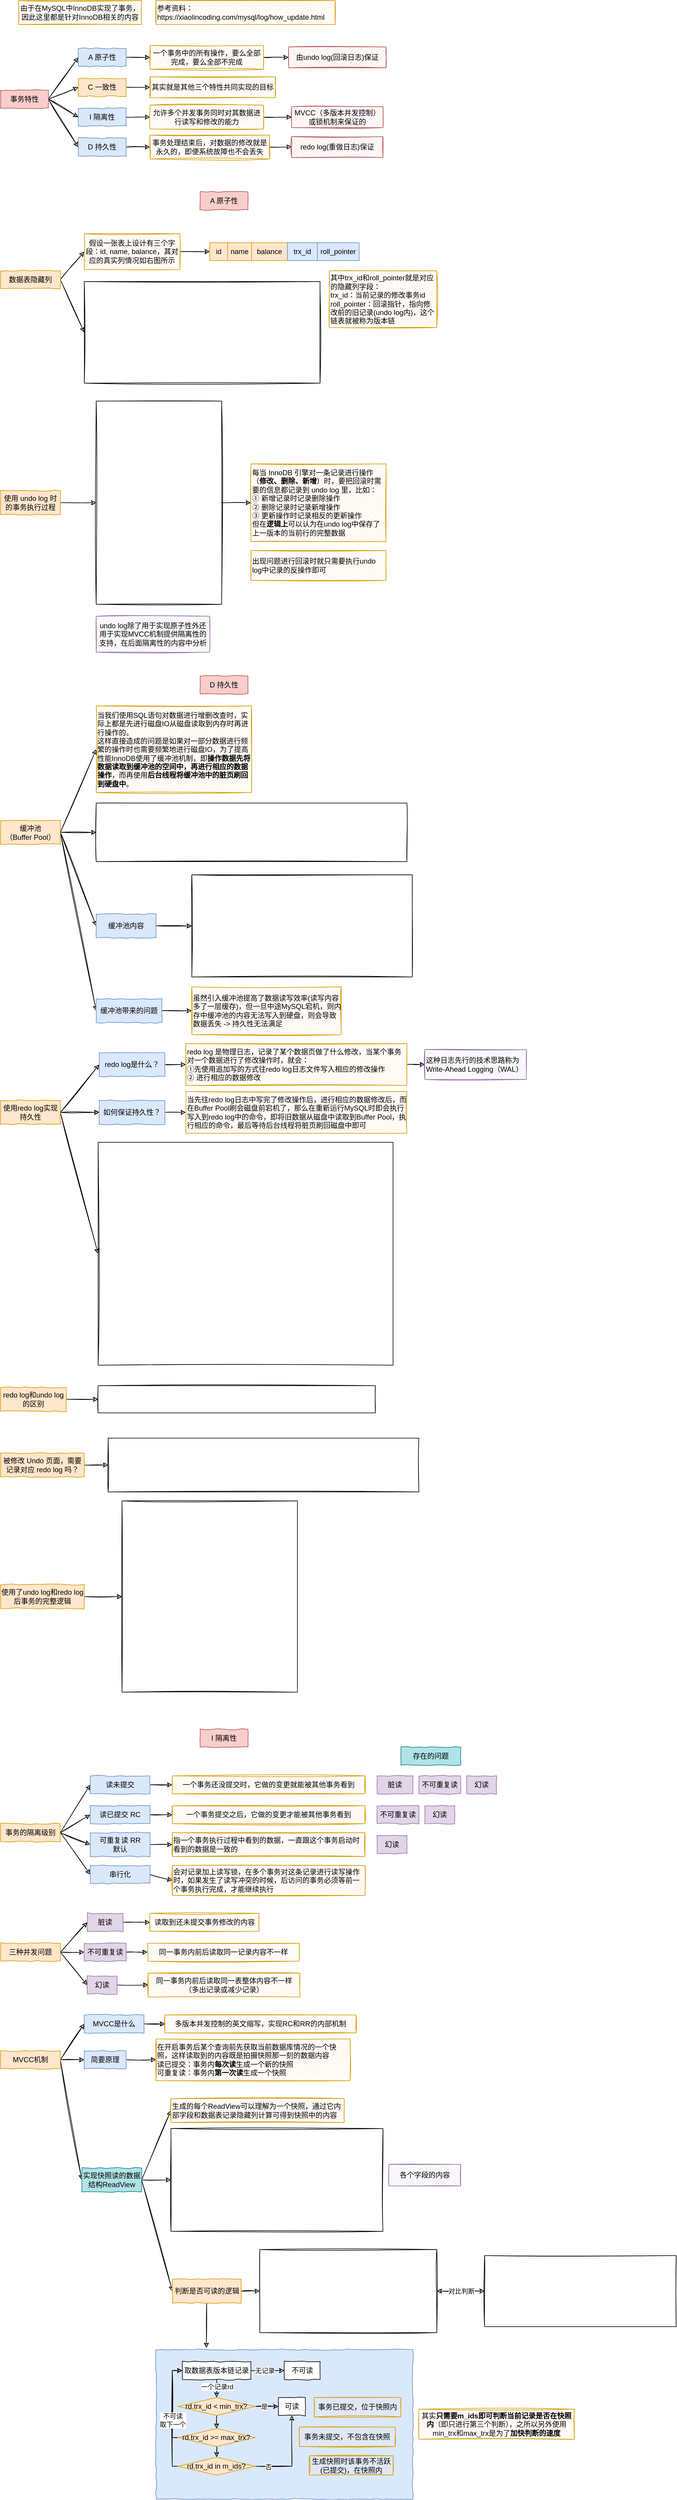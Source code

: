 <mxfile>
    <diagram id="OZX5I6ocR80fXDLgr1LG" name="第 1 页">
        <mxGraphModel dx="781" dy="558" grid="1" gridSize="10" guides="1" tooltips="1" connect="1" arrows="1" fold="1" page="1" pageScale="1" pageWidth="827" pageHeight="1169" math="0" shadow="0">
            <root>
                <mxCell id="0"/>
                <mxCell id="1" parent="0"/>
                <mxCell id="164" value="" style="rounded=0;whiteSpace=wrap;html=1;comic=1;fillColor=#dae8fc;strokeColor=#6c8ebf;" vertex="1" parent="1">
                    <mxGeometry x="300" y="3960" width="430" height="250" as="geometry"/>
                </mxCell>
                <mxCell id="190" style="edgeStyle=orthogonalEdgeStyle;rounded=0;sketch=1;html=1;exitX=0;exitY=0.5;exitDx=0;exitDy=0;entryX=0;entryY=0.5;entryDx=0;entryDy=0;startArrow=none;startFill=0;" edge="1" parent="1" source="186" target="165">
                    <mxGeometry relative="1" as="geometry"/>
                </mxCell>
                <mxCell id="49" value="" style="shape=image;imageAspect=0;aspect=fixed;verticalLabelPosition=bottom;verticalAlign=top;comic=0;sketch=1;image=https://cdn.xiaolincoding.com/gh/xiaolincoder/mysql/how_update/%E7%89%88%E6%9C%AC%E9%93%BE.png;imageBorder=default;" vertex="1" parent="1">
                    <mxGeometry x="180" y="500" width="394.64" height="170" as="geometry"/>
                </mxCell>
                <mxCell id="8" style="edgeStyle=none;html=1;exitX=1;exitY=0.5;exitDx=0;exitDy=0;entryX=0;entryY=0.5;entryDx=0;entryDy=0;sketch=1;" edge="1" parent="1" source="2" target="4">
                    <mxGeometry relative="1" as="geometry"/>
                </mxCell>
                <mxCell id="9" style="edgeStyle=none;html=1;exitX=1;exitY=0.5;exitDx=0;exitDy=0;entryX=0;entryY=0.5;entryDx=0;entryDy=0;sketch=1;" edge="1" parent="1" source="2" target="5">
                    <mxGeometry relative="1" as="geometry"/>
                </mxCell>
                <mxCell id="10" style="edgeStyle=none;html=1;exitX=1;exitY=0.5;exitDx=0;exitDy=0;entryX=0;entryY=0.5;entryDx=0;entryDy=0;sketch=1;" edge="1" parent="1" source="2" target="6">
                    <mxGeometry relative="1" as="geometry"/>
                </mxCell>
                <mxCell id="11" style="edgeStyle=none;html=1;exitX=1;exitY=0.5;exitDx=0;exitDy=0;entryX=0;entryY=0.5;entryDx=0;entryDy=0;sketch=1;" edge="1" parent="1" source="2" target="7">
                    <mxGeometry relative="1" as="geometry"/>
                </mxCell>
                <mxCell id="2" value="事务特性" style="rounded=0;whiteSpace=wrap;html=1;comic=1;fillColor=#f8cecc;strokeColor=#b85450;" vertex="1" parent="1">
                    <mxGeometry x="40" y="180" width="80" height="30" as="geometry"/>
                </mxCell>
                <mxCell id="3" value="由于在MySQL中InnoDB实现了事务，因此这里都是针对InnoDB相关的内容" style="rounded=0;whiteSpace=wrap;html=1;comic=1;fillColor=#ffe6cc;strokeColor=#d79b00;sketch=1;" vertex="1" parent="1">
                    <mxGeometry x="70" y="30" width="206" height="40" as="geometry"/>
                </mxCell>
                <mxCell id="13" style="edgeStyle=none;html=1;exitX=1;exitY=0.5;exitDx=0;exitDy=0;entryX=0;entryY=0.5;entryDx=0;entryDy=0;sketch=1;" edge="1" parent="1" source="4" target="12">
                    <mxGeometry relative="1" as="geometry"/>
                </mxCell>
                <mxCell id="4" value="A 原子性" style="rounded=0;whiteSpace=wrap;html=1;comic=1;fillColor=#dae8fc;strokeColor=#6c8ebf;" vertex="1" parent="1">
                    <mxGeometry x="170" y="110" width="80" height="30" as="geometry"/>
                </mxCell>
                <mxCell id="17" style="edgeStyle=none;html=1;exitX=1;exitY=0.5;exitDx=0;exitDy=0;entryX=0;entryY=0.5;entryDx=0;entryDy=0;sketch=1;" edge="1" parent="1" source="5" target="16">
                    <mxGeometry relative="1" as="geometry"/>
                </mxCell>
                <mxCell id="5" value="C 一致性" style="rounded=0;whiteSpace=wrap;html=1;comic=1;fillColor=#ffe6cc;strokeColor=#d79b00;" vertex="1" parent="1">
                    <mxGeometry x="170" y="160" width="80" height="30" as="geometry"/>
                </mxCell>
                <mxCell id="19" style="edgeStyle=none;html=1;exitX=1;exitY=0.5;exitDx=0;exitDy=0;entryX=0;entryY=0.5;entryDx=0;entryDy=0;sketch=1;" edge="1" parent="1" source="6" target="18">
                    <mxGeometry relative="1" as="geometry"/>
                </mxCell>
                <mxCell id="6" value="I 隔离性" style="rounded=0;whiteSpace=wrap;html=1;comic=1;fillColor=#dae8fc;strokeColor=#6c8ebf;" vertex="1" parent="1">
                    <mxGeometry x="170" y="210" width="80" height="30" as="geometry"/>
                </mxCell>
                <mxCell id="23" style="edgeStyle=none;sketch=1;html=1;exitX=1;exitY=0.5;exitDx=0;exitDy=0;entryX=0;entryY=0.5;entryDx=0;entryDy=0;" edge="1" parent="1" source="7" target="22">
                    <mxGeometry relative="1" as="geometry"/>
                </mxCell>
                <mxCell id="7" value="D 持久性" style="rounded=0;whiteSpace=wrap;html=1;comic=1;fillColor=#dae8fc;strokeColor=#6c8ebf;" vertex="1" parent="1">
                    <mxGeometry x="170" y="260" width="80" height="30" as="geometry"/>
                </mxCell>
                <mxCell id="15" style="edgeStyle=none;html=1;exitX=1;exitY=0.5;exitDx=0;exitDy=0;entryX=0;entryY=0.5;entryDx=0;entryDy=0;sketch=1;" edge="1" parent="1" source="12" target="14">
                    <mxGeometry relative="1" as="geometry"/>
                </mxCell>
                <mxCell id="12" value="一个事务中的所有操作，要么全部完成，要么全部不完成" style="rounded=0;whiteSpace=wrap;html=1;comic=1;fillColor=#ffe6cc;strokeColor=#d79b00;sketch=1;" vertex="1" parent="1">
                    <mxGeometry x="290" y="105" width="190" height="40" as="geometry"/>
                </mxCell>
                <mxCell id="14" value="由undo log(回滚日志)保证" style="rounded=0;whiteSpace=wrap;html=1;comic=1;fillColor=#f8cecc;strokeColor=#b85450;sketch=1;" vertex="1" parent="1">
                    <mxGeometry x="522" y="107.5" width="163" height="35" as="geometry"/>
                </mxCell>
                <mxCell id="16" value="其实就是其他三个特性共同实现的目标" style="rounded=0;whiteSpace=wrap;html=1;comic=1;fillColor=#ffe6cc;strokeColor=#d79b00;sketch=1;" vertex="1" parent="1">
                    <mxGeometry x="290" y="157.5" width="210" height="35" as="geometry"/>
                </mxCell>
                <mxCell id="21" style="edgeStyle=none;sketch=1;html=1;exitX=1;exitY=0.5;exitDx=0;exitDy=0;entryX=0;entryY=0.5;entryDx=0;entryDy=0;" edge="1" parent="1" source="18" target="20">
                    <mxGeometry relative="1" as="geometry"/>
                </mxCell>
                <mxCell id="18" value="允许多个并发事务同时对其数据进行读写和修改的能力" style="rounded=0;whiteSpace=wrap;html=1;comic=1;fillColor=#ffe6cc;strokeColor=#d79b00;sketch=1;" vertex="1" parent="1">
                    <mxGeometry x="290" y="205" width="190" height="40" as="geometry"/>
                </mxCell>
                <mxCell id="20" value="MVCC（多版本并发控制） 或锁机制来保证的" style="rounded=0;whiteSpace=wrap;html=1;comic=1;fillColor=#f8cecc;strokeColor=#b85450;sketch=1;" vertex="1" parent="1">
                    <mxGeometry x="527" y="207.5" width="153" height="35" as="geometry"/>
                </mxCell>
                <mxCell id="25" style="edgeStyle=none;sketch=1;html=1;exitX=1;exitY=0.5;exitDx=0;exitDy=0;entryX=0;entryY=0.5;entryDx=0;entryDy=0;" edge="1" parent="1" source="22" target="24">
                    <mxGeometry relative="1" as="geometry"/>
                </mxCell>
                <mxCell id="22" value="事务处理结束后，对数据的修改就是永久的，即便系统故障也不会丢失" style="rounded=0;whiteSpace=wrap;html=1;comic=1;fillColor=#ffe6cc;strokeColor=#d79b00;sketch=1;" vertex="1" parent="1">
                    <mxGeometry x="290" y="255" width="200" height="40" as="geometry"/>
                </mxCell>
                <mxCell id="24" value="redo log(重做日志)保证" style="rounded=0;whiteSpace=wrap;html=1;comic=1;fillColor=#f8cecc;strokeColor=#b85450;sketch=1;" vertex="1" parent="1">
                    <mxGeometry x="527" y="257.5" width="153" height="35" as="geometry"/>
                </mxCell>
                <mxCell id="27" value="A 原子性" style="rounded=0;whiteSpace=wrap;html=1;comic=1;fillColor=#f8cecc;strokeColor=#b85450;" vertex="1" parent="1">
                    <mxGeometry x="374" y="350" width="80" height="30" as="geometry"/>
                </mxCell>
                <mxCell id="30" style="edgeStyle=none;sketch=1;html=1;exitX=1;exitY=0.5;exitDx=0;exitDy=0;entryX=0;entryY=0.5;entryDx=0;entryDy=0;" edge="1" parent="1" source="28" target="29">
                    <mxGeometry relative="1" as="geometry"/>
                </mxCell>
                <mxCell id="50" style="edgeStyle=none;sketch=1;html=1;exitX=1;exitY=0.5;exitDx=0;exitDy=0;entryX=0;entryY=0.5;entryDx=0;entryDy=0;" edge="1" parent="1" source="28" target="49">
                    <mxGeometry relative="1" as="geometry"/>
                </mxCell>
                <mxCell id="28" value="数据表隐藏列" style="rounded=0;whiteSpace=wrap;html=1;comic=1;fillColor=#ffe6cc;strokeColor=#d79b00;" vertex="1" parent="1">
                    <mxGeometry x="40" y="482" width="100" height="30" as="geometry"/>
                </mxCell>
                <mxCell id="37" style="edgeStyle=none;sketch=1;html=1;exitX=1;exitY=0.5;exitDx=0;exitDy=0;entryX=0;entryY=0.5;entryDx=0;entryDy=0;" edge="1" parent="1" source="29" target="32">
                    <mxGeometry relative="1" as="geometry"/>
                </mxCell>
                <mxCell id="29" value="假设一张表上设计有三个字段：id, name, balance，其对应的真实列情况如右图所示" style="rounded=0;whiteSpace=wrap;html=1;comic=1;fillColor=#ffe6cc;strokeColor=#d79b00;sketch=1;" vertex="1" parent="1">
                    <mxGeometry x="180" y="420" width="160" height="60" as="geometry"/>
                </mxCell>
                <mxCell id="38" value="其中trx_id和roll_pointer就是对应的隐藏列字段：&lt;br&gt;trx_id：当前记录的修改事务id&lt;br&gt;roll_pointer：回滚指针，指向修改前的旧记录(undo log内)，这个链表就被称为版本链" style="rounded=0;whiteSpace=wrap;html=1;comic=1;fillColor=#ffe6cc;strokeColor=#d79b00;sketch=1;align=left;" vertex="1" parent="1">
                    <mxGeometry x="590" y="482" width="180" height="95" as="geometry"/>
                </mxCell>
                <mxCell id="39" value="" style="group" vertex="1" connectable="0" parent="1">
                    <mxGeometry x="390" y="435" width="250" height="30" as="geometry"/>
                </mxCell>
                <mxCell id="31" value="" style="rounded=0;whiteSpace=wrap;html=1;comic=0;" vertex="1" parent="39">
                    <mxGeometry width="250" height="30" as="geometry"/>
                </mxCell>
                <mxCell id="32" value="id" style="rounded=0;whiteSpace=wrap;html=1;comic=0;fillColor=#ffe6cc;strokeColor=#d79b00;" vertex="1" parent="39">
                    <mxGeometry width="30" height="30" as="geometry"/>
                </mxCell>
                <mxCell id="33" value="name" style="rounded=0;whiteSpace=wrap;html=1;comic=0;fillColor=#ffe6cc;strokeColor=#d79b00;" vertex="1" parent="39">
                    <mxGeometry x="30" width="40" height="30" as="geometry"/>
                </mxCell>
                <mxCell id="34" value="balance" style="rounded=0;whiteSpace=wrap;html=1;comic=0;fillColor=#ffe6cc;strokeColor=#d79b00;" vertex="1" parent="39">
                    <mxGeometry x="70" width="60" height="30" as="geometry"/>
                </mxCell>
                <mxCell id="35" value="trx_id" style="rounded=0;whiteSpace=wrap;html=1;comic=0;fillColor=#dae8fc;strokeColor=#6c8ebf;" vertex="1" parent="39">
                    <mxGeometry x="130" width="50" height="30" as="geometry"/>
                </mxCell>
                <mxCell id="36" value="roll_pointer" style="rounded=0;whiteSpace=wrap;html=1;comic=0;fillColor=#dae8fc;strokeColor=#6c8ebf;" vertex="1" parent="39">
                    <mxGeometry x="180" width="70" height="30" as="geometry"/>
                </mxCell>
                <mxCell id="55" style="edgeStyle=none;sketch=1;html=1;exitX=1;exitY=0.5;exitDx=0;exitDy=0;entryX=0;entryY=0.5;entryDx=0;entryDy=0;" edge="1" parent="1" source="47" target="54">
                    <mxGeometry relative="1" as="geometry"/>
                </mxCell>
                <mxCell id="47" value="" style="shape=image;imageAspect=0;aspect=fixed;verticalLabelPosition=bottom;verticalAlign=top;comic=0;sketch=1;image=https://codereaper-image-bed.oss-cn-shenzhen.aliyuncs.com/img/image-20220721004758597.png;imageBorder=default;" vertex="1" parent="1">
                    <mxGeometry x="200" y="700" width="209.88" height="340" as="geometry"/>
                </mxCell>
                <mxCell id="52" style="edgeStyle=none;sketch=1;html=1;exitX=1;exitY=0.5;exitDx=0;exitDy=0;entryX=0;entryY=0.5;entryDx=0;entryDy=0;" edge="1" parent="1" source="51" target="47">
                    <mxGeometry relative="1" as="geometry"/>
                </mxCell>
                <mxCell id="51" value="使用 undo log 时的事务执行过程" style="rounded=0;whiteSpace=wrap;html=1;comic=1;fillColor=#ffe6cc;strokeColor=#d79b00;" vertex="1" parent="1">
                    <mxGeometry x="40" y="850" width="100" height="40" as="geometry"/>
                </mxCell>
                <mxCell id="53" value="参考资料：https://xiaolincoding.com/mysql/log/how_update.html" style="rounded=0;whiteSpace=wrap;html=1;comic=1;fillColor=#ffe6cc;strokeColor=#d79b00;sketch=1;align=left;" vertex="1" parent="1">
                    <mxGeometry x="300" y="30" width="300" height="40" as="geometry"/>
                </mxCell>
                <mxCell id="54" value="每当 InnoDB 引擎对一条记录进行操作（&lt;b&gt;修改、删除、新增&lt;/b&gt;）时，要把回滚时需要的信息都记录到 undo log 里，比如：&lt;br&gt;① 新增记录时记录删除操作&lt;br&gt;② 删除记录时记录新增操作&lt;br&gt;③ 更新操作时记录相反的更新操作&lt;br&gt;但在&lt;b&gt;逻辑上&lt;/b&gt;可以认为在undo log中保存了上一版本的当前行的完整数据" style="rounded=0;whiteSpace=wrap;html=1;comic=1;fillColor=#ffe6cc;strokeColor=#d79b00;sketch=1;align=left;" vertex="1" parent="1">
                    <mxGeometry x="459" y="805" width="226" height="130" as="geometry"/>
                </mxCell>
                <mxCell id="56" value="出现问题进行回滚时就只需要执行undo log中记录的反操作即可" style="rounded=0;whiteSpace=wrap;html=1;comic=1;fillColor=#ffe6cc;strokeColor=#d79b00;sketch=1;align=left;" vertex="1" parent="1">
                    <mxGeometry x="459" y="950" width="226" height="50" as="geometry"/>
                </mxCell>
                <mxCell id="57" value="undo log除了用于实现原子性外还用于实现MVCC机制提供隔离性的支持，在后面隔离性的内容中分析" style="rounded=0;whiteSpace=wrap;html=1;comic=1;fillColor=#e1d5e7;strokeColor=#9673a6;sketch=1;" vertex="1" parent="1">
                    <mxGeometry x="200" y="1060" width="190" height="60" as="geometry"/>
                </mxCell>
                <mxCell id="58" value="D 持久性" style="rounded=0;whiteSpace=wrap;html=1;comic=1;fillColor=#f8cecc;strokeColor=#b85450;" vertex="1" parent="1">
                    <mxGeometry x="374" y="1160" width="80" height="30" as="geometry"/>
                </mxCell>
                <mxCell id="61" style="edgeStyle=none;sketch=1;html=1;exitX=1;exitY=0.5;exitDx=0;exitDy=0;entryX=0;entryY=0.5;entryDx=0;entryDy=0;" edge="1" parent="1" source="59" target="60">
                    <mxGeometry relative="1" as="geometry"/>
                </mxCell>
                <mxCell id="63" style="edgeStyle=none;sketch=1;html=1;exitX=1;exitY=0.5;exitDx=0;exitDy=0;entryX=0;entryY=0.5;entryDx=0;entryDy=0;" edge="1" parent="1" source="59" target="62">
                    <mxGeometry relative="1" as="geometry"/>
                </mxCell>
                <mxCell id="66" style="edgeStyle=none;sketch=1;html=1;exitX=1;exitY=0.5;exitDx=0;exitDy=0;entryX=0;entryY=0.5;entryDx=0;entryDy=0;" edge="1" parent="1" source="59" target="67">
                    <mxGeometry relative="1" as="geometry">
                        <mxPoint x="200" y="1578" as="targetPoint"/>
                    </mxGeometry>
                </mxCell>
                <mxCell id="71" style="edgeStyle=none;sketch=1;html=1;exitX=1;exitY=0.5;exitDx=0;exitDy=0;entryX=0;entryY=0.5;entryDx=0;entryDy=0;" edge="1" parent="1" source="59" target="70">
                    <mxGeometry relative="1" as="geometry"/>
                </mxCell>
                <mxCell id="59" value="缓冲池&lt;br&gt;（Buffer Pool）" style="rounded=0;whiteSpace=wrap;html=1;comic=1;fillColor=#ffe6cc;strokeColor=#d79b00;" vertex="1" parent="1">
                    <mxGeometry x="40" y="1401.5" width="100" height="40" as="geometry"/>
                </mxCell>
                <mxCell id="60" value="当我们使用SQL语句对数据进行增删改查时，实际上都是先进行磁盘IO从磁盘读取到内存时再进行操作的。&lt;br&gt;这样直接造成的问题是如果对一部分数据进行频繁的操作时也需要频繁地进行磁盘IO，为了提高性能InnoDB使用了缓冲池机制，即&lt;b&gt;操作数据先将数据读取到缓冲池的空间中，再进行相应的数据操作&lt;/b&gt;，而再使用&lt;b&gt;后台线程将缓冲池中的脏页刷回到硬盘中&lt;/b&gt;。" style="rounded=0;whiteSpace=wrap;html=1;comic=1;fillColor=#ffe6cc;strokeColor=#d79b00;align=left;sketch=1;" vertex="1" parent="1">
                    <mxGeometry x="200" y="1210" width="260" height="145" as="geometry"/>
                </mxCell>
                <mxCell id="62" value="" style="shape=image;imageAspect=0;aspect=fixed;verticalLabelPosition=bottom;verticalAlign=top;comic=0;sketch=1;image=https://codereaper-image-bed.oss-cn-shenzhen.aliyuncs.com/img/image-20220721011044182.png;imageBorder=default;" vertex="1" parent="1">
                    <mxGeometry x="200" y="1372.5" width="520" height="98" as="geometry"/>
                </mxCell>
                <mxCell id="69" style="edgeStyle=none;sketch=1;html=1;exitX=1;exitY=0.5;exitDx=0;exitDy=0;entryX=0;entryY=0.5;entryDx=0;entryDy=0;" edge="1" parent="1" source="67" target="68">
                    <mxGeometry relative="1" as="geometry"/>
                </mxCell>
                <mxCell id="67" value="缓冲池内容" style="rounded=0;whiteSpace=wrap;html=1;comic=1;fillColor=#dae8fc;strokeColor=#6c8ebf;" vertex="1" parent="1">
                    <mxGeometry x="200" y="1558" width="100" height="40" as="geometry"/>
                </mxCell>
                <mxCell id="68" value="" style="shape=image;imageAspect=0;aspect=fixed;verticalLabelPosition=bottom;verticalAlign=top;comic=0;sketch=1;image=https://codereaper-image-bed.oss-cn-shenzhen.aliyuncs.com/img/image-20220721011521886.png;imageBorder=default;" vertex="1" parent="1">
                    <mxGeometry x="360" y="1492.5" width="368.96" height="171" as="geometry"/>
                </mxCell>
                <mxCell id="73" style="edgeStyle=none;sketch=1;html=1;exitX=1;exitY=0.5;exitDx=0;exitDy=0;entryX=0;entryY=0.5;entryDx=0;entryDy=0;" edge="1" parent="1" source="70" target="72">
                    <mxGeometry relative="1" as="geometry"/>
                </mxCell>
                <mxCell id="70" value="缓冲池带来的问题" style="rounded=0;whiteSpace=wrap;html=1;comic=1;fillColor=#dae8fc;strokeColor=#6c8ebf;" vertex="1" parent="1">
                    <mxGeometry x="200" y="1700" width="110" height="40" as="geometry"/>
                </mxCell>
                <mxCell id="72" value="虽然引入缓冲池提高了数据读写效率(读写内容多了一层缓存)，但一旦中途MySQL宕机，则内存中缓冲池的内容无法写入到硬盘，则会导致数据丢失 -&amp;gt; 持久性无法满足" style="rounded=0;whiteSpace=wrap;html=1;comic=1;fillColor=#ffe6cc;strokeColor=#d79b00;align=left;sketch=1;" vertex="1" parent="1">
                    <mxGeometry x="360" y="1680" width="250" height="80" as="geometry"/>
                </mxCell>
                <mxCell id="76" style="edgeStyle=none;sketch=1;html=1;exitX=1;exitY=0.5;exitDx=0;exitDy=0;entryX=0;entryY=0.5;entryDx=0;entryDy=0;" edge="1" parent="1" source="74" target="75">
                    <mxGeometry relative="1" as="geometry"/>
                </mxCell>
                <mxCell id="80" style="edgeStyle=none;sketch=1;html=1;exitX=1;exitY=0.5;exitDx=0;exitDy=0;entryX=0;entryY=0.5;entryDx=0;entryDy=0;" edge="1" parent="1" source="74" target="79">
                    <mxGeometry relative="1" as="geometry"/>
                </mxCell>
                <mxCell id="88" style="edgeStyle=none;sketch=1;html=1;exitX=1;exitY=0.5;exitDx=0;exitDy=0;entryX=0;entryY=0.5;entryDx=0;entryDy=0;" edge="1" parent="1" source="74" target="86">
                    <mxGeometry relative="1" as="geometry"/>
                </mxCell>
                <mxCell id="74" value="使用redo log实现持久性" style="rounded=0;whiteSpace=wrap;html=1;comic=1;fillColor=#ffe6cc;strokeColor=#d79b00;" vertex="1" parent="1">
                    <mxGeometry x="40" y="1870" width="100" height="40" as="geometry"/>
                </mxCell>
                <mxCell id="78" style="edgeStyle=none;sketch=1;html=1;exitX=1;exitY=0.5;exitDx=0;exitDy=0;entryX=0;entryY=0.5;entryDx=0;entryDy=0;" edge="1" parent="1" source="75" target="77">
                    <mxGeometry relative="1" as="geometry"/>
                </mxCell>
                <mxCell id="75" value="redo log是什么？" style="rounded=0;whiteSpace=wrap;html=1;comic=1;fillColor=#dae8fc;strokeColor=#6c8ebf;" vertex="1" parent="1">
                    <mxGeometry x="205" y="1790" width="110" height="40" as="geometry"/>
                </mxCell>
                <mxCell id="97" style="edgeStyle=none;sketch=1;html=1;exitX=1;exitY=0.5;exitDx=0;exitDy=0;entryX=0;entryY=0.5;entryDx=0;entryDy=0;" edge="1" parent="1" source="77" target="96">
                    <mxGeometry relative="1" as="geometry"/>
                </mxCell>
                <mxCell id="77" value="redo log 是物理日志，记录了某个数据页做了什么修改，当某个事务对一个数据进行了修改操作时，就会：&lt;br&gt;①先使用追加写的方式往redo log日志文件写入相应的修改操作&lt;br&gt;② 进行相应的数据修改" style="rounded=0;whiteSpace=wrap;html=1;comic=1;fillColor=#ffe6cc;strokeColor=#d79b00;sketch=1;align=left;" vertex="1" parent="1">
                    <mxGeometry x="350" y="1775" width="370" height="70" as="geometry"/>
                </mxCell>
                <mxCell id="82" style="edgeStyle=none;sketch=1;html=1;exitX=1;exitY=0.5;exitDx=0;exitDy=0;entryX=0;entryY=0.5;entryDx=0;entryDy=0;" edge="1" parent="1" source="79" target="81">
                    <mxGeometry relative="1" as="geometry"/>
                </mxCell>
                <mxCell id="79" value="如何保证持久性？" style="rounded=0;whiteSpace=wrap;html=1;comic=1;fillColor=#dae8fc;strokeColor=#6c8ebf;" vertex="1" parent="1">
                    <mxGeometry x="205" y="1870" width="110" height="40" as="geometry"/>
                </mxCell>
                <mxCell id="81" value="当先往redo log日志中写完了修改操作后，进行相应的数据修改后，而在Buffer Pool刷会磁盘前宕机了，那么在重新运行MySQL时即会执行写入到redo log中的命令，即将旧数据从磁盘中读取到Buffer Pool，执行相应的命令，最后等待后台线程将脏页刷回磁盘中即可" style="rounded=0;whiteSpace=wrap;html=1;comic=1;fillColor=#ffe6cc;strokeColor=#d79b00;sketch=1;align=left;" vertex="1" parent="1">
                    <mxGeometry x="350" y="1855" width="370" height="70" as="geometry"/>
                </mxCell>
                <mxCell id="86" value="" style="shape=image;imageAspect=0;aspect=fixed;verticalLabelPosition=bottom;verticalAlign=top;comic=0;sketch=1;image=https://codereaper-image-bed.oss-cn-shenzhen.aliyuncs.com/img/image-20220721012821093.png;imageBorder=default;" vertex="1" parent="1">
                    <mxGeometry x="203.23" y="1940" width="493.54" height="373" as="geometry"/>
                </mxCell>
                <mxCell id="92" style="edgeStyle=none;sketch=1;html=1;exitX=1;exitY=0.5;exitDx=0;exitDy=0;entryX=0;entryY=0.5;entryDx=0;entryDy=0;" edge="1" parent="1" source="89" target="91">
                    <mxGeometry relative="1" as="geometry"/>
                </mxCell>
                <mxCell id="89" value="redo log和undo log的区别" style="rounded=0;whiteSpace=wrap;html=1;comic=1;fillColor=#ffe6cc;strokeColor=#d79b00;" vertex="1" parent="1">
                    <mxGeometry x="40" y="2350" width="110" height="40" as="geometry"/>
                </mxCell>
                <mxCell id="91" value="" style="shape=image;imageAspect=0;aspect=fixed;verticalLabelPosition=bottom;verticalAlign=top;comic=0;sketch=1;image=https://codereaper-image-bed.oss-cn-shenzhen.aliyuncs.com/img/image-20220721013224116.png;imageBorder=default;" vertex="1" parent="1">
                    <mxGeometry x="203.23" y="2347.25" width="463.92" height="45.5" as="geometry"/>
                </mxCell>
                <mxCell id="95" style="edgeStyle=none;sketch=1;html=1;exitX=1;exitY=0.5;exitDx=0;exitDy=0;entryX=0;entryY=0.5;entryDx=0;entryDy=0;" edge="1" parent="1" source="93" target="94">
                    <mxGeometry relative="1" as="geometry"/>
                </mxCell>
                <mxCell id="93" value="被修改 Undo 页面，需要记录对应 redo log 吗？" style="rounded=0;whiteSpace=wrap;html=1;comic=1;fillColor=#ffe6cc;strokeColor=#d79b00;" vertex="1" parent="1">
                    <mxGeometry x="40" y="2460" width="140" height="40" as="geometry"/>
                </mxCell>
                <mxCell id="94" value="" style="shape=image;imageAspect=0;aspect=fixed;verticalLabelPosition=bottom;verticalAlign=top;comic=0;sketch=1;image=https://codereaper-image-bed.oss-cn-shenzhen.aliyuncs.com/img/image-20220721013447257.png;imageBorder=default;" vertex="1" parent="1">
                    <mxGeometry x="220" y="2435" width="520" height="90" as="geometry"/>
                </mxCell>
                <mxCell id="96" value="这种日志先行的技术思路称为Write-Ahead Logging（WAL）" style="rounded=0;whiteSpace=wrap;html=1;comic=1;fillColor=#e1d5e7;strokeColor=#9673a6;sketch=1;align=left;" vertex="1" parent="1">
                    <mxGeometry x="750" y="1785" width="170" height="50" as="geometry"/>
                </mxCell>
                <mxCell id="98" value="" style="shape=image;imageAspect=0;aspect=fixed;verticalLabelPosition=bottom;verticalAlign=top;comic=0;sketch=1;image=https://codereaper-image-bed.oss-cn-shenzhen.aliyuncs.com/img/image-20220721013740082.png;imageBorder=default;" vertex="1" parent="1">
                    <mxGeometry x="243.24" y="2540" width="293.53" height="320" as="geometry"/>
                </mxCell>
                <mxCell id="100" style="edgeStyle=none;sketch=1;html=1;exitX=1;exitY=0.5;exitDx=0;exitDy=0;entryX=0;entryY=0.5;entryDx=0;entryDy=0;" edge="1" parent="1" source="99" target="98">
                    <mxGeometry relative="1" as="geometry"/>
                </mxCell>
                <mxCell id="99" value="使用了undo log和redo log后事务的完整逻辑" style="rounded=0;whiteSpace=wrap;html=1;comic=1;fillColor=#ffe6cc;strokeColor=#d79b00;" vertex="1" parent="1">
                    <mxGeometry x="40" y="2680" width="140" height="40" as="geometry"/>
                </mxCell>
                <mxCell id="101" value="I 隔离性" style="rounded=0;whiteSpace=wrap;html=1;comic=1;fillColor=#f8cecc;strokeColor=#b85450;" vertex="1" parent="1">
                    <mxGeometry x="374" y="2922" width="80" height="30" as="geometry"/>
                </mxCell>
                <mxCell id="107" style="edgeStyle=none;sketch=1;html=1;exitX=1;exitY=0.5;exitDx=0;exitDy=0;entryX=0;entryY=0.5;entryDx=0;entryDy=0;" edge="1" parent="1" source="102" target="103">
                    <mxGeometry relative="1" as="geometry"/>
                </mxCell>
                <mxCell id="108" style="edgeStyle=none;sketch=1;html=1;exitX=1;exitY=0.5;exitDx=0;exitDy=0;entryX=0;entryY=0.5;entryDx=0;entryDy=0;" edge="1" parent="1" source="102" target="104">
                    <mxGeometry relative="1" as="geometry"/>
                </mxCell>
                <mxCell id="109" style="edgeStyle=none;sketch=1;html=1;exitX=1;exitY=0.5;exitDx=0;exitDy=0;entryX=0;entryY=0.5;entryDx=0;entryDy=0;" edge="1" parent="1" source="102" target="105">
                    <mxGeometry relative="1" as="geometry"/>
                </mxCell>
                <mxCell id="110" style="edgeStyle=none;sketch=1;html=1;exitX=1;exitY=0.5;exitDx=0;exitDy=0;entryX=0;entryY=0.5;entryDx=0;entryDy=0;" edge="1" parent="1" source="102" target="106">
                    <mxGeometry relative="1" as="geometry"/>
                </mxCell>
                <mxCell id="102" value="&lt;div&gt;事务的隔离级别&lt;/div&gt;" style="rounded=0;whiteSpace=wrap;html=1;comic=1;fillColor=#ffe6cc;strokeColor=#d79b00;" vertex="1" parent="1">
                    <mxGeometry x="40" y="3080" width="100" height="30" as="geometry"/>
                </mxCell>
                <mxCell id="112" style="edgeStyle=none;sketch=1;html=1;exitX=1;exitY=0.5;exitDx=0;exitDy=0;entryX=0;entryY=0.5;entryDx=0;entryDy=0;" edge="1" parent="1" source="103" target="111">
                    <mxGeometry relative="1" as="geometry"/>
                </mxCell>
                <mxCell id="103" value="&lt;div&gt;读未提交&lt;/div&gt;" style="rounded=0;whiteSpace=wrap;html=1;comic=1;fillColor=#dae8fc;strokeColor=#6c8ebf;" vertex="1" parent="1">
                    <mxGeometry x="190" y="3000" width="100" height="30" as="geometry"/>
                </mxCell>
                <mxCell id="114" style="edgeStyle=none;sketch=1;html=1;exitX=1;exitY=0.5;exitDx=0;exitDy=0;entryX=0;entryY=0.5;entryDx=0;entryDy=0;" edge="1" parent="1" source="104" target="113">
                    <mxGeometry relative="1" as="geometry"/>
                </mxCell>
                <mxCell id="104" value="&lt;div&gt;读已提交 RC&lt;/div&gt;" style="rounded=0;whiteSpace=wrap;html=1;comic=1;fillColor=#dae8fc;strokeColor=#6c8ebf;" vertex="1" parent="1">
                    <mxGeometry x="190" y="3050" width="100" height="30" as="geometry"/>
                </mxCell>
                <mxCell id="116" style="edgeStyle=none;sketch=1;html=1;exitX=1;exitY=0.5;exitDx=0;exitDy=0;entryX=0;entryY=0.5;entryDx=0;entryDy=0;" edge="1" parent="1" source="105" target="115">
                    <mxGeometry relative="1" as="geometry"/>
                </mxCell>
                <mxCell id="105" value="&lt;div&gt;可重复读 RR&lt;/div&gt;&lt;div&gt;默认&lt;/div&gt;" style="rounded=0;whiteSpace=wrap;html=1;comic=1;fillColor=#dae8fc;strokeColor=#6c8ebf;" vertex="1" parent="1">
                    <mxGeometry x="190" y="3095" width="100" height="40" as="geometry"/>
                </mxCell>
                <mxCell id="118" style="edgeStyle=none;sketch=1;html=1;exitX=1;exitY=0.5;exitDx=0;exitDy=0;entryX=0;entryY=0.5;entryDx=0;entryDy=0;" edge="1" parent="1" source="106" target="117">
                    <mxGeometry relative="1" as="geometry"/>
                </mxCell>
                <mxCell id="106" value="串行化" style="rounded=0;whiteSpace=wrap;html=1;comic=1;fillColor=#dae8fc;strokeColor=#6c8ebf;" vertex="1" parent="1">
                    <mxGeometry x="190" y="3150" width="100" height="30" as="geometry"/>
                </mxCell>
                <mxCell id="111" value="&lt;div&gt;一个事务还没提交时，它做的变更就能被其他事务看到&lt;/div&gt;" style="rounded=0;whiteSpace=wrap;html=1;comic=1;fillColor=#ffe6cc;strokeColor=#d79b00;sketch=1;" vertex="1" parent="1">
                    <mxGeometry x="327.32" y="3000" width="322.68" height="30" as="geometry"/>
                </mxCell>
                <mxCell id="113" value="&lt;div&gt;一个事务提交之后，它做的变更才能被其他事务看到&lt;/div&gt;" style="rounded=0;whiteSpace=wrap;html=1;comic=1;fillColor=#ffe6cc;strokeColor=#d79b00;sketch=1;" vertex="1" parent="1">
                    <mxGeometry x="327.32" y="3050" width="322.68" height="30" as="geometry"/>
                </mxCell>
                <mxCell id="115" value="&lt;div&gt;指一个事务执行过程中看到的数据，一直跟这个事务启动时看到的数据是一致的&lt;/div&gt;" style="rounded=0;whiteSpace=wrap;html=1;comic=1;fillColor=#ffe6cc;strokeColor=#d79b00;sketch=1;align=left;" vertex="1" parent="1">
                    <mxGeometry x="327.32" y="3095" width="322.68" height="40" as="geometry"/>
                </mxCell>
                <mxCell id="117" value="&lt;div&gt;会对记录加上读写锁，在多个事务对这条记录进行读写操作时，如果发生了读写冲突的时候，后访问的事务必须等前一个事务执行完成，才能继续执行&lt;/div&gt;" style="rounded=0;whiteSpace=wrap;html=1;comic=1;fillColor=#ffe6cc;strokeColor=#d79b00;sketch=1;align=left;" vertex="1" parent="1">
                    <mxGeometry x="327.32" y="3150" width="322.68" height="50" as="geometry"/>
                </mxCell>
                <mxCell id="119" value="&lt;div&gt;存在的问题&lt;/div&gt;" style="rounded=0;whiteSpace=wrap;html=1;comic=1;fillColor=#b0e3e6;strokeColor=#0e8088;" vertex="1" parent="1">
                    <mxGeometry x="710" y="2952" width="100" height="30" as="geometry"/>
                </mxCell>
                <mxCell id="120" value="&lt;div&gt;脏读&lt;/div&gt;" style="rounded=0;whiteSpace=wrap;html=1;comic=1;fillColor=#e1d5e7;strokeColor=#9673a6;" vertex="1" parent="1">
                    <mxGeometry x="670" y="3000" width="60" height="30" as="geometry"/>
                </mxCell>
                <mxCell id="121" value="&lt;div&gt;不可重复读&lt;/div&gt;" style="rounded=0;whiteSpace=wrap;html=1;comic=1;fillColor=#e1d5e7;strokeColor=#9673a6;" vertex="1" parent="1">
                    <mxGeometry x="740" y="3000" width="70" height="30" as="geometry"/>
                </mxCell>
                <mxCell id="122" value="&lt;div&gt;幻读&lt;/div&gt;" style="rounded=0;whiteSpace=wrap;html=1;comic=1;fillColor=#e1d5e7;strokeColor=#9673a6;" vertex="1" parent="1">
                    <mxGeometry x="820" y="3000" width="50" height="30" as="geometry"/>
                </mxCell>
                <mxCell id="124" value="&lt;div&gt;不可重复读&lt;/div&gt;" style="rounded=0;whiteSpace=wrap;html=1;comic=1;fillColor=#e1d5e7;strokeColor=#9673a6;" vertex="1" parent="1">
                    <mxGeometry x="670" y="3050" width="70" height="30" as="geometry"/>
                </mxCell>
                <mxCell id="125" value="&lt;div&gt;幻读&lt;/div&gt;" style="rounded=0;whiteSpace=wrap;html=1;comic=1;fillColor=#e1d5e7;strokeColor=#9673a6;" vertex="1" parent="1">
                    <mxGeometry x="750" y="3050" width="50" height="30" as="geometry"/>
                </mxCell>
                <mxCell id="126" value="&lt;div&gt;幻读&lt;/div&gt;" style="rounded=0;whiteSpace=wrap;html=1;comic=1;fillColor=#e1d5e7;strokeColor=#9673a6;" vertex="1" parent="1">
                    <mxGeometry x="670" y="3100" width="50" height="30" as="geometry"/>
                </mxCell>
                <mxCell id="131" style="edgeStyle=none;sketch=1;html=1;exitX=1;exitY=0.5;exitDx=0;exitDy=0;entryX=0;entryY=0.5;entryDx=0;entryDy=0;" edge="1" parent="1" source="127" target="128">
                    <mxGeometry relative="1" as="geometry"/>
                </mxCell>
                <mxCell id="132" style="edgeStyle=none;sketch=1;html=1;exitX=1;exitY=0.5;exitDx=0;exitDy=0;entryX=0;entryY=0.5;entryDx=0;entryDy=0;" edge="1" parent="1" source="127" target="129">
                    <mxGeometry relative="1" as="geometry"/>
                </mxCell>
                <mxCell id="133" style="edgeStyle=none;sketch=1;html=1;exitX=1;exitY=0.5;exitDx=0;exitDy=0;entryX=0;entryY=0.5;entryDx=0;entryDy=0;" edge="1" parent="1" source="127" target="130">
                    <mxGeometry relative="1" as="geometry"/>
                </mxCell>
                <mxCell id="127" value="&lt;div&gt;三种并发问题&lt;/div&gt;" style="rounded=0;whiteSpace=wrap;html=1;comic=1;fillColor=#ffe6cc;strokeColor=#d79b00;" vertex="1" parent="1">
                    <mxGeometry x="40" y="3280" width="100" height="30" as="geometry"/>
                </mxCell>
                <mxCell id="135" style="edgeStyle=none;sketch=1;html=1;exitX=1;exitY=0.5;exitDx=0;exitDy=0;entryX=0;entryY=0.5;entryDx=0;entryDy=0;" edge="1" parent="1" source="128" target="134">
                    <mxGeometry relative="1" as="geometry"/>
                </mxCell>
                <mxCell id="128" value="&lt;div&gt;脏读&lt;/div&gt;" style="rounded=0;whiteSpace=wrap;html=1;comic=1;fillColor=#e1d5e7;strokeColor=#9673a6;" vertex="1" parent="1">
                    <mxGeometry x="185" y="3230" width="60" height="30" as="geometry"/>
                </mxCell>
                <mxCell id="137" style="edgeStyle=none;sketch=1;html=1;exitX=1;exitY=0.5;exitDx=0;exitDy=0;entryX=0;entryY=0.5;entryDx=0;entryDy=0;" edge="1" parent="1" source="129" target="136">
                    <mxGeometry relative="1" as="geometry"/>
                </mxCell>
                <mxCell id="129" value="&lt;div&gt;不可重复读&lt;/div&gt;" style="rounded=0;whiteSpace=wrap;html=1;comic=1;fillColor=#e1d5e7;strokeColor=#9673a6;" vertex="1" parent="1">
                    <mxGeometry x="180" y="3280" width="70" height="30" as="geometry"/>
                </mxCell>
                <mxCell id="139" style="edgeStyle=none;sketch=1;html=1;exitX=1;exitY=0.5;exitDx=0;exitDy=0;entryX=0;entryY=0.5;entryDx=0;entryDy=0;" edge="1" parent="1" source="130" target="138">
                    <mxGeometry relative="1" as="geometry"/>
                </mxCell>
                <mxCell id="130" value="&lt;div&gt;幻读&lt;/div&gt;" style="rounded=0;whiteSpace=wrap;html=1;comic=1;fillColor=#e1d5e7;strokeColor=#9673a6;" vertex="1" parent="1">
                    <mxGeometry x="185" y="3335" width="50" height="30" as="geometry"/>
                </mxCell>
                <mxCell id="134" value="读取到还未提交事务修改的内容" style="rounded=0;whiteSpace=wrap;html=1;comic=1;fillColor=#ffe6cc;strokeColor=#d79b00;sketch=1;align=center;" vertex="1" parent="1">
                    <mxGeometry x="290" y="3230" width="182.68" height="30" as="geometry"/>
                </mxCell>
                <mxCell id="136" value="同一事务内前后读取同一记录内容不一样" style="rounded=0;whiteSpace=wrap;html=1;comic=1;fillColor=#ffe6cc;strokeColor=#d79b00;sketch=1;align=center;" vertex="1" parent="1">
                    <mxGeometry x="285.98" y="3280" width="254.02" height="30" as="geometry"/>
                </mxCell>
                <mxCell id="138" value="同一事务内前后读取同一表整体内容不一样&lt;br&gt;（多出记录或减少记录）" style="rounded=0;whiteSpace=wrap;html=1;comic=1;fillColor=#ffe6cc;strokeColor=#d79b00;sketch=1;align=center;" vertex="1" parent="1">
                    <mxGeometry x="286.99" y="3330" width="254.02" height="40" as="geometry"/>
                </mxCell>
                <mxCell id="144" style="edgeStyle=none;sketch=1;html=1;exitX=1;exitY=0.5;exitDx=0;exitDy=0;entryX=0;entryY=0.5;entryDx=0;entryDy=0;" edge="1" parent="1" source="141" target="142">
                    <mxGeometry relative="1" as="geometry"/>
                </mxCell>
                <mxCell id="147" style="edgeStyle=none;sketch=1;html=1;exitX=1;exitY=0.5;exitDx=0;exitDy=0;entryX=0;entryY=0.5;entryDx=0;entryDy=0;" edge="1" parent="1" source="141" target="146">
                    <mxGeometry relative="1" as="geometry"/>
                </mxCell>
                <mxCell id="151" style="edgeStyle=none;sketch=1;html=1;exitX=1;exitY=0.5;exitDx=0;exitDy=0;entryX=0;entryY=0.5;entryDx=0;entryDy=0;" edge="1" parent="1" source="141" target="150">
                    <mxGeometry relative="1" as="geometry"/>
                </mxCell>
                <mxCell id="141" value="&lt;div&gt;MVCC机制&lt;/div&gt;" style="rounded=0;whiteSpace=wrap;html=1;comic=1;fillColor=#ffe6cc;strokeColor=#d79b00;" vertex="1" parent="1">
                    <mxGeometry x="40" y="3460" width="100" height="30" as="geometry"/>
                </mxCell>
                <mxCell id="145" style="edgeStyle=none;sketch=1;html=1;exitX=1;exitY=0.5;exitDx=0;exitDy=0;entryX=0;entryY=0.5;entryDx=0;entryDy=0;" edge="1" parent="1" source="142" target="143">
                    <mxGeometry relative="1" as="geometry"/>
                </mxCell>
                <mxCell id="142" value="&lt;div&gt;MVCC是什么&lt;/div&gt;" style="rounded=0;whiteSpace=wrap;html=1;comic=1;fillColor=#dae8fc;strokeColor=#6c8ebf;" vertex="1" parent="1">
                    <mxGeometry x="180" y="3400" width="100" height="30" as="geometry"/>
                </mxCell>
                <mxCell id="143" value="&lt;div&gt;多版本并发控制的英文缩写，实现RC和RR的内部机制&lt;/div&gt;" style="rounded=0;whiteSpace=wrap;html=1;comic=1;fillColor=#ffe6cc;strokeColor=#d79b00;sketch=1;" vertex="1" parent="1">
                    <mxGeometry x="315" y="3400" width="320" height="30" as="geometry"/>
                </mxCell>
                <mxCell id="149" style="edgeStyle=none;sketch=1;html=1;exitX=1;exitY=0.5;exitDx=0;exitDy=0;entryX=0;entryY=0.5;entryDx=0;entryDy=0;" edge="1" parent="1" source="146" target="148">
                    <mxGeometry relative="1" as="geometry"/>
                </mxCell>
                <mxCell id="146" value="&lt;div&gt;简要原理&lt;/div&gt;" style="rounded=0;whiteSpace=wrap;html=1;comic=1;fillColor=#dae8fc;strokeColor=#6c8ebf;" vertex="1" parent="1">
                    <mxGeometry x="180" y="3460" width="70" height="30" as="geometry"/>
                </mxCell>
                <mxCell id="148" value="&lt;div&gt;在开启事务后某个查询前先获取当前数据库情况的一个快照，这样读取到的内容既是拍摄快照那一刻的数据内容&lt;/div&gt;&lt;div&gt;读已提交：事务内&lt;b&gt;每次读&lt;/b&gt;生成一个新的快照&lt;/div&gt;&lt;div&gt;可重复读：事务内&lt;b&gt;第一次读&lt;/b&gt;生成一个快照&lt;/div&gt;" style="rounded=0;whiteSpace=wrap;html=1;comic=1;fillColor=#ffe6cc;strokeColor=#d79b00;sketch=1;align=left;" vertex="1" parent="1">
                    <mxGeometry x="300" y="3440" width="325" height="70" as="geometry"/>
                </mxCell>
                <mxCell id="154" style="edgeStyle=none;sketch=1;html=1;exitX=1;exitY=0.5;exitDx=0;exitDy=0;entryX=0;entryY=0.5;entryDx=0;entryDy=0;" edge="1" parent="1" source="150" target="153">
                    <mxGeometry relative="1" as="geometry"/>
                </mxCell>
                <mxCell id="156" style="edgeStyle=none;sketch=1;html=1;exitX=1;exitY=0.5;exitDx=0;exitDy=0;entryX=0;entryY=0.5;entryDx=0;entryDy=0;" edge="1" parent="1" source="150" target="155">
                    <mxGeometry relative="1" as="geometry"/>
                </mxCell>
                <mxCell id="160" style="edgeStyle=none;sketch=1;html=1;exitX=1;exitY=0.5;exitDx=0;exitDy=0;entryX=0;entryY=0.5;entryDx=0;entryDy=0;" edge="1" parent="1" source="150" target="159">
                    <mxGeometry relative="1" as="geometry"/>
                </mxCell>
                <mxCell id="150" value="&lt;div&gt;实现快照读的数据结构&lt;span&gt;ReadView&lt;/span&gt;&lt;/div&gt;" style="rounded=0;whiteSpace=wrap;html=1;comic=1;fillColor=#b0e3e6;strokeColor=#0e8088;" vertex="1" parent="1">
                    <mxGeometry x="176" y="3656" width="100" height="40" as="geometry"/>
                </mxCell>
                <mxCell id="153" value="" style="shape=image;imageAspect=0;aspect=fixed;verticalLabelPosition=bottom;verticalAlign=top;comic=0;sketch=1;image=https://codereaper-image-bed.oss-cn-shenzhen.aliyuncs.com/img/image-20220721020515309.png;imageBorder=default;" vertex="1" parent="1">
                    <mxGeometry x="325.08" y="3590" width="354.92" height="172" as="geometry"/>
                </mxCell>
                <mxCell id="155" value="生成的每个ReadView可以理解为一个快照，通过它内部字段和数据表记录隐藏列计算可得到快照中的内容" style="rounded=0;whiteSpace=wrap;html=1;comic=1;fillColor=#ffe6cc;strokeColor=#d79b00;sketch=1;align=left;" vertex="1" parent="1">
                    <mxGeometry x="325.08" y="3540" width="290" height="40" as="geometry"/>
                </mxCell>
                <mxCell id="158" value="各个字段的内容" style="rounded=0;whiteSpace=wrap;html=1;comic=1;fillColor=#e1d5e7;strokeColor=#9673a6;sketch=1;align=center;" vertex="1" parent="1">
                    <mxGeometry x="690" y="3650" width="120" height="36" as="geometry"/>
                </mxCell>
                <mxCell id="163" style="edgeStyle=none;sketch=1;html=1;exitX=1;exitY=0.5;exitDx=0;exitDy=0;entryX=0;entryY=0.5;entryDx=0;entryDy=0;" edge="1" parent="1" source="159" target="162">
                    <mxGeometry relative="1" as="geometry"/>
                </mxCell>
                <mxCell id="172" style="edgeStyle=none;sketch=1;html=1;exitX=0.5;exitY=1;exitDx=0;exitDy=0;entryX=0.196;entryY=-0.012;entryDx=0;entryDy=0;startArrow=none;startFill=0;entryPerimeter=0;" edge="1" parent="1" source="159" target="164">
                    <mxGeometry relative="1" as="geometry"/>
                </mxCell>
                <mxCell id="159" value="&lt;div&gt;判断是否可读的逻辑&lt;/div&gt;" style="rounded=0;whiteSpace=wrap;html=1;comic=1;fillColor=#ffe6cc;strokeColor=#d79b00;" vertex="1" parent="1">
                    <mxGeometry x="327.54" y="3842" width="114.92" height="40" as="geometry"/>
                </mxCell>
                <mxCell id="170" style="edgeStyle=none;sketch=1;html=1;exitX=1;exitY=0.5;exitDx=0;exitDy=0;entryX=0;entryY=0.5;entryDx=0;entryDy=0;startArrow=classic;startFill=1;" edge="1" parent="1" source="162" target="169">
                    <mxGeometry relative="1" as="geometry"/>
                </mxCell>
                <mxCell id="171" value="对比判断" style="edgeLabel;html=1;align=center;verticalAlign=middle;resizable=0;points=[];" vertex="1" connectable="0" parent="170">
                    <mxGeometry x="-0.554" y="-4" relative="1" as="geometry">
                        <mxPoint x="23" y="-4" as="offset"/>
                    </mxGeometry>
                </mxCell>
                <mxCell id="162" value="" style="shape=image;imageAspect=0;aspect=fixed;verticalLabelPosition=bottom;verticalAlign=top;comic=0;sketch=1;image=https://codereaper-image-bed.oss-cn-shenzhen.aliyuncs.com/img/ReadView.drawio.png;imageBorder=default;" vertex="1" parent="1">
                    <mxGeometry x="473.78" y="3792.5" width="296.22" height="139" as="geometry"/>
                </mxCell>
                <mxCell id="167" style="edgeStyle=none;sketch=1;html=1;exitX=0.5;exitY=1;exitDx=0;exitDy=0;entryX=0.5;entryY=0;entryDx=0;entryDy=0;" edge="1" parent="1" source="165" target="173">
                    <mxGeometry relative="1" as="geometry">
                        <mxPoint x="401.54" y="4030" as="targetPoint"/>
                    </mxGeometry>
                </mxCell>
                <mxCell id="174" value="一个记录rd" style="edgeLabel;html=1;align=center;verticalAlign=middle;resizable=0;points=[];" vertex="1" connectable="0" parent="167">
                    <mxGeometry x="-0.561" relative="1" as="geometry">
                        <mxPoint y="5" as="offset"/>
                    </mxGeometry>
                </mxCell>
                <mxCell id="194" style="rounded=0;sketch=1;html=1;exitX=1;exitY=0.5;exitDx=0;exitDy=0;entryX=0;entryY=0.5;entryDx=0;entryDy=0;startArrow=none;startFill=0;" edge="1" parent="1" source="165" target="193">
                    <mxGeometry relative="1" as="geometry"/>
                </mxCell>
                <mxCell id="195" value="无记录" style="edgeLabel;html=1;align=center;verticalAlign=middle;resizable=0;points=[];" vertex="1" connectable="0" parent="194">
                    <mxGeometry x="-0.565" y="-1" relative="1" as="geometry">
                        <mxPoint x="11" y="-1" as="offset"/>
                    </mxGeometry>
                </mxCell>
                <mxCell id="165" value="&lt;div&gt;取数据表版本链记录&lt;/div&gt;" style="rounded=0;whiteSpace=wrap;html=1;comic=1;" vertex="1" parent="1">
                    <mxGeometry x="344.08" y="3980" width="114.92" height="30" as="geometry"/>
                </mxCell>
                <mxCell id="169" value="" style="shape=image;imageAspect=0;aspect=fixed;verticalLabelPosition=bottom;verticalAlign=top;comic=0;sketch=1;image=https://codereaper-image-bed.oss-cn-shenzhen.aliyuncs.com/img/f595d13450878acd04affa82731f76c5.png;imageBorder=default;" vertex="1" parent="1">
                    <mxGeometry x="850" y="3802.5" width="320.62" height="119" as="geometry"/>
                </mxCell>
                <mxCell id="176" style="edgeStyle=none;sketch=1;html=1;exitX=1;exitY=0.5;exitDx=0;exitDy=0;entryX=0;entryY=0.5;entryDx=0;entryDy=0;startArrow=none;startFill=0;" edge="1" parent="1" source="173" target="175">
                    <mxGeometry relative="1" as="geometry"/>
                </mxCell>
                <mxCell id="177" value="是" style="edgeLabel;html=1;align=center;verticalAlign=middle;resizable=0;points=[];" vertex="1" connectable="0" parent="176">
                    <mxGeometry x="-0.512" relative="1" as="geometry">
                        <mxPoint x="5" as="offset"/>
                    </mxGeometry>
                </mxCell>
                <mxCell id="181" style="edgeStyle=none;sketch=1;html=1;exitX=0.5;exitY=1;exitDx=0;exitDy=0;entryX=0.5;entryY=0;entryDx=0;entryDy=0;startArrow=none;startFill=0;" edge="1" parent="1" source="173" target="180">
                    <mxGeometry relative="1" as="geometry"/>
                </mxCell>
                <mxCell id="173" value="&lt;span&gt;rd.trx_id &amp;lt; min_trx?&lt;/span&gt;" style="rhombus;whiteSpace=wrap;html=1;comic=0;sketch=0;fillColor=#ffe6cc;strokeColor=#d79b00;" vertex="1" parent="1">
                    <mxGeometry x="337.31" y="4040" width="128.46" height="30" as="geometry"/>
                </mxCell>
                <mxCell id="175" value="&lt;div&gt;可读&lt;/div&gt;" style="rounded=0;whiteSpace=wrap;html=1;comic=1;" vertex="1" parent="1">
                    <mxGeometry x="505" y="4040" width="45" height="30" as="geometry"/>
                </mxCell>
                <mxCell id="179" value="事务已提交，位于快照内" style="rounded=0;whiteSpace=wrap;html=1;comic=1;fillColor=#ffe6cc;strokeColor=#d79b00;sketch=1;align=center;" vertex="1" parent="1">
                    <mxGeometry x="564.64" y="4040" width="145.36" height="32.5" as="geometry"/>
                </mxCell>
                <mxCell id="183" style="edgeStyle=orthogonalEdgeStyle;sketch=1;html=1;exitX=0;exitY=0.5;exitDx=0;exitDy=0;entryX=0;entryY=0.5;entryDx=0;entryDy=0;startArrow=none;startFill=0;rounded=0;" edge="1" parent="1" source="180" target="165">
                    <mxGeometry relative="1" as="geometry"/>
                </mxCell>
                <mxCell id="184" value="不可读&lt;br&gt;取下一个" style="edgeLabel;html=1;align=center;verticalAlign=middle;resizable=0;points=[];" vertex="1" connectable="0" parent="183">
                    <mxGeometry x="-0.552" y="1" relative="1" as="geometry">
                        <mxPoint x="1" y="-8" as="offset"/>
                    </mxGeometry>
                </mxCell>
                <mxCell id="187" style="rounded=0;sketch=1;html=1;exitX=0.5;exitY=1;exitDx=0;exitDy=0;entryX=0.5;entryY=0;entryDx=0;entryDy=0;startArrow=none;startFill=0;" edge="1" parent="1" source="180" target="186">
                    <mxGeometry relative="1" as="geometry"/>
                </mxCell>
                <mxCell id="180" value="&lt;span&gt;rd.trx_id &amp;gt;= max_trx?&lt;/span&gt;" style="rhombus;whiteSpace=wrap;html=1;comic=0;sketch=0;fillColor=#ffe6cc;strokeColor=#d79b00;" vertex="1" parent="1">
                    <mxGeometry x="337.31" y="4092" width="128.46" height="30" as="geometry"/>
                </mxCell>
                <mxCell id="185" value="事务未提交，不包含在快照" style="rounded=0;whiteSpace=wrap;html=1;comic=1;fillColor=#ffe6cc;strokeColor=#d79b00;sketch=1;align=center;" vertex="1" parent="1">
                    <mxGeometry x="540" y="4089.5" width="160.36" height="32.5" as="geometry"/>
                </mxCell>
                <mxCell id="188" style="edgeStyle=orthogonalEdgeStyle;rounded=0;sketch=1;html=1;exitX=1;exitY=0.5;exitDx=0;exitDy=0;entryX=0.5;entryY=1;entryDx=0;entryDy=0;startArrow=none;startFill=0;" edge="1" parent="1" source="186" target="175">
                    <mxGeometry relative="1" as="geometry"/>
                </mxCell>
                <mxCell id="189" value="否" style="edgeLabel;html=1;align=center;verticalAlign=middle;resizable=0;points=[];" vertex="1" connectable="0" parent="188">
                    <mxGeometry x="-0.699" y="-1" relative="1" as="geometry">
                        <mxPoint as="offset"/>
                    </mxGeometry>
                </mxCell>
                <mxCell id="186" value="&lt;span&gt;rd.trx_id in m_ids?&lt;/span&gt;" style="rhombus;whiteSpace=wrap;html=1;comic=0;sketch=0;fillColor=#ffe6cc;strokeColor=#d79b00;" vertex="1" parent="1">
                    <mxGeometry x="337.31" y="4140" width="128.46" height="30" as="geometry"/>
                </mxCell>
                <mxCell id="191" value="生成快照时该事务不活跃(已提交)，在快照内" style="rounded=0;whiteSpace=wrap;html=1;comic=1;fillColor=#ffe6cc;strokeColor=#d79b00;sketch=1;align=center;" vertex="1" parent="1">
                    <mxGeometry x="556.77" y="4137.5" width="140" height="32.5" as="geometry"/>
                </mxCell>
                <mxCell id="192" value="其实&lt;b&gt;只需要m_ids即可判断当前记录是否在快照内&lt;/b&gt;（即只进行第三个判断），之所以另外使用min_trx和max_trx是为了&lt;b&gt;加快判断的速度&lt;/b&gt;" style="rounded=0;whiteSpace=wrap;html=1;comic=1;fillColor=#ffe6cc;strokeColor=#d79b00;sketch=1;align=center;" vertex="1" parent="1">
                    <mxGeometry x="740" y="4059.5" width="260" height="50.5" as="geometry"/>
                </mxCell>
                <mxCell id="193" value="&lt;div&gt;不可读&lt;/div&gt;" style="rounded=0;whiteSpace=wrap;html=1;comic=1;" vertex="1" parent="1">
                    <mxGeometry x="514.72" y="3980" width="59.92" height="30" as="geometry"/>
                </mxCell>
            </root>
        </mxGraphModel>
    </diagram>
</mxfile>